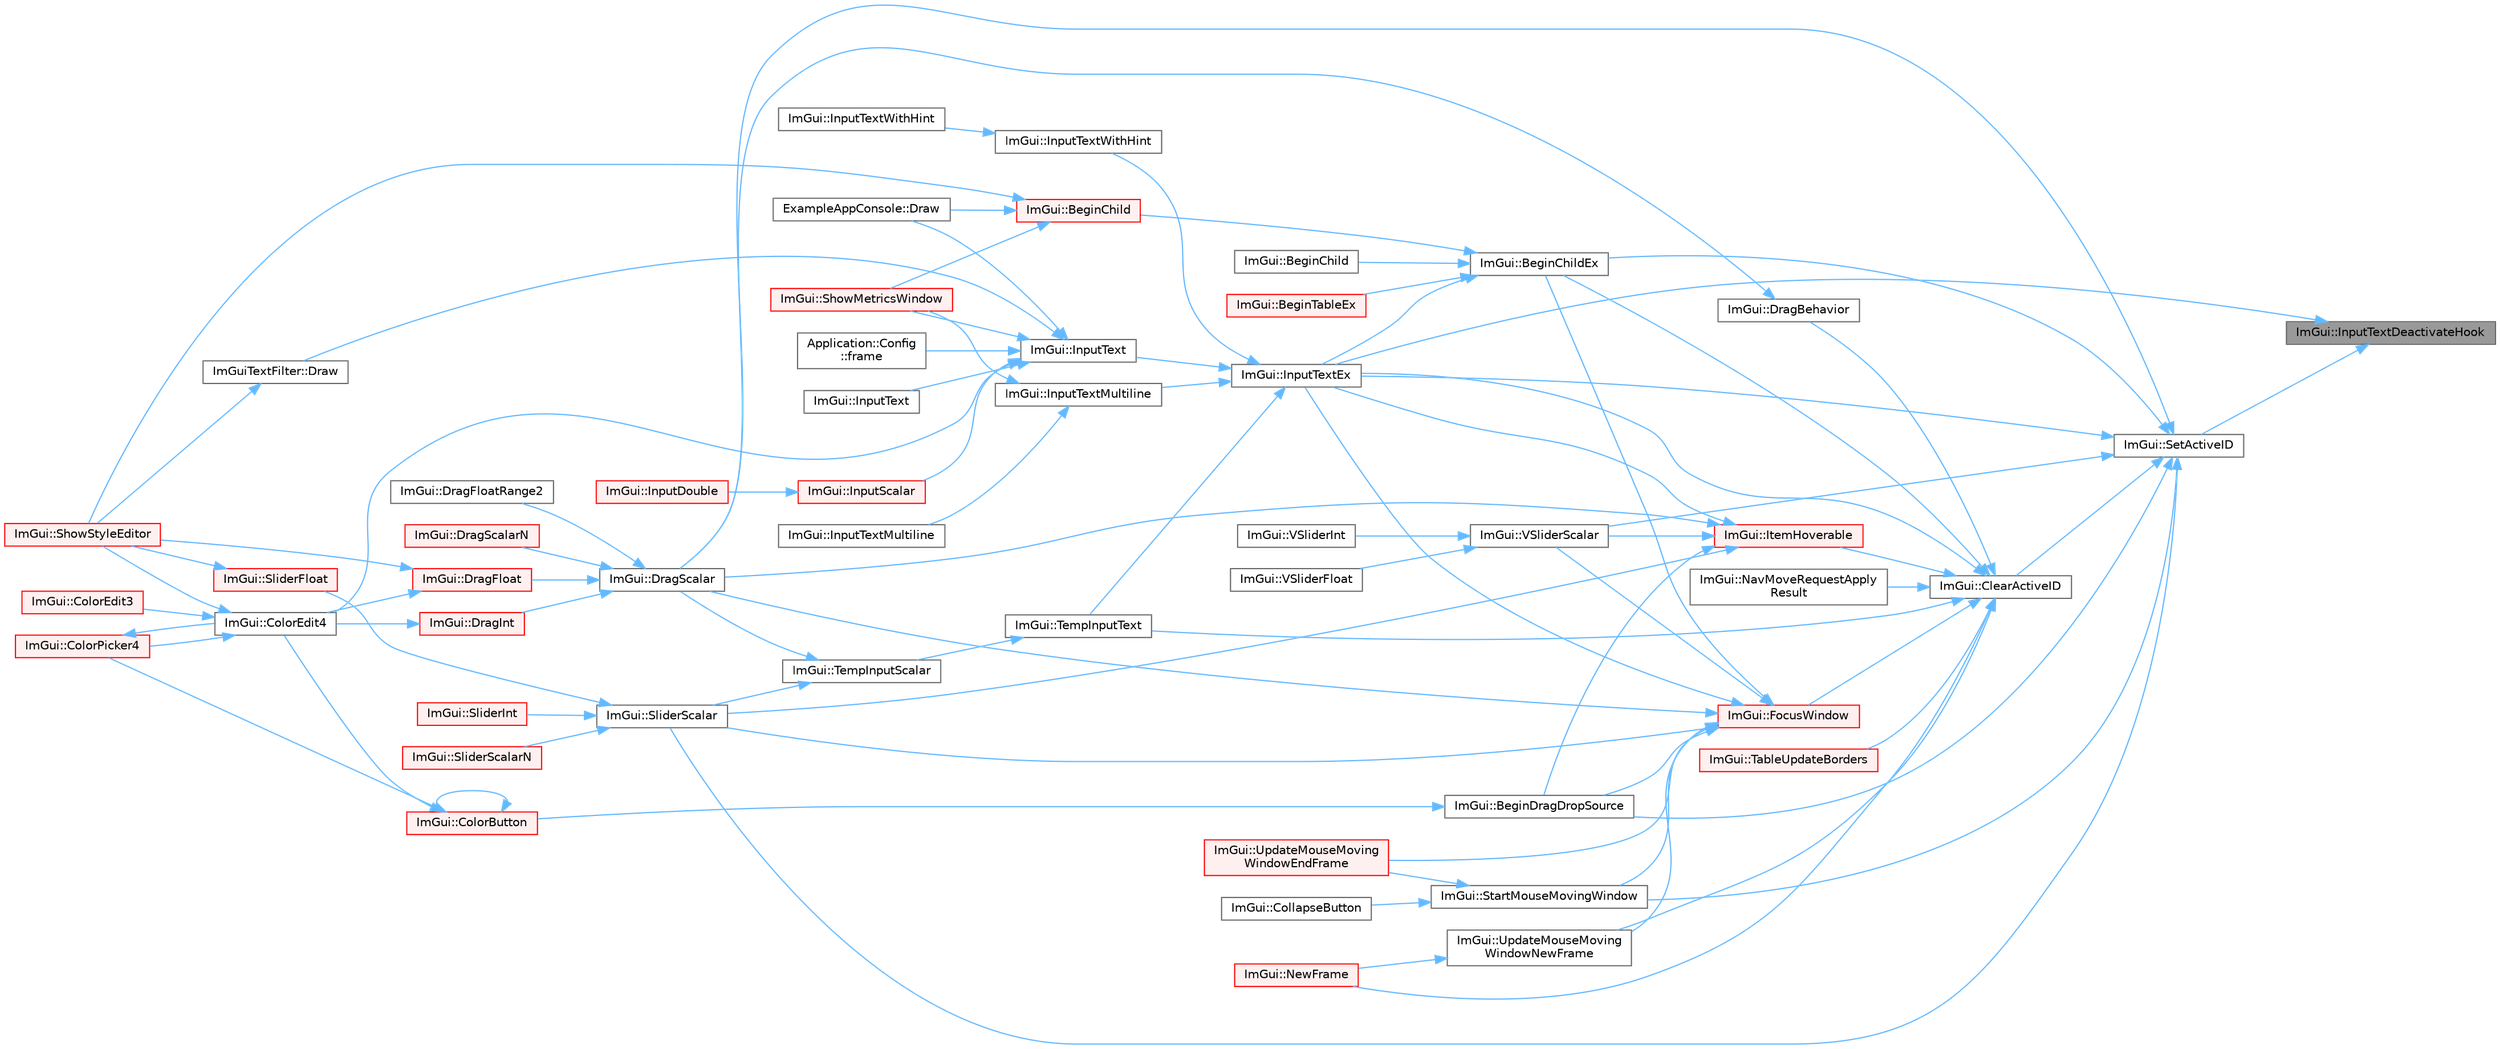 digraph "ImGui::InputTextDeactivateHook"
{
 // LATEX_PDF_SIZE
  bgcolor="transparent";
  edge [fontname=Helvetica,fontsize=10,labelfontname=Helvetica,labelfontsize=10];
  node [fontname=Helvetica,fontsize=10,shape=box,height=0.2,width=0.4];
  rankdir="RL";
  Node1 [id="Node000001",label="ImGui::InputTextDeactivateHook",height=0.2,width=0.4,color="gray40", fillcolor="grey60", style="filled", fontcolor="black",tooltip=" "];
  Node1 -> Node2 [id="edge1_Node000001_Node000002",dir="back",color="steelblue1",style="solid",tooltip=" "];
  Node2 [id="Node000002",label="ImGui::InputTextEx",height=0.2,width=0.4,color="grey40", fillcolor="white", style="filled",URL="$namespace_im_gui.html#af89af17ecc11653f25fea1e50e195de6",tooltip=" "];
  Node2 -> Node3 [id="edge2_Node000002_Node000003",dir="back",color="steelblue1",style="solid",tooltip=" "];
  Node3 [id="Node000003",label="ImGui::InputText",height=0.2,width=0.4,color="grey40", fillcolor="white", style="filled",URL="$namespace_im_gui.html#aa72b5760a3a206729723a587ac7c8519",tooltip=" "];
  Node3 -> Node4 [id="edge3_Node000003_Node000004",dir="back",color="steelblue1",style="solid",tooltip=" "];
  Node4 [id="Node000004",label="ImGui::ColorEdit4",height=0.2,width=0.4,color="grey40", fillcolor="white", style="filled",URL="$namespace_im_gui.html#ac3f45e2aa0b1d591cc8a2cdf8b566a45",tooltip=" "];
  Node4 -> Node5 [id="edge4_Node000004_Node000005",dir="back",color="steelblue1",style="solid",tooltip=" "];
  Node5 [id="Node000005",label="ImGui::ColorEdit3",height=0.2,width=0.4,color="red", fillcolor="#FFF0F0", style="filled",URL="$namespace_im_gui.html#a5afe76ba1c91f07363e40396e7df656e",tooltip=" "];
  Node4 -> Node7 [id="edge5_Node000004_Node000007",dir="back",color="steelblue1",style="solid",tooltip=" "];
  Node7 [id="Node000007",label="ImGui::ColorPicker4",height=0.2,width=0.4,color="red", fillcolor="#FFF0F0", style="filled",URL="$namespace_im_gui.html#a3d5aae9e0a14aa051d5a799abbe97b32",tooltip=" "];
  Node7 -> Node4 [id="edge6_Node000007_Node000004",dir="back",color="steelblue1",style="solid",tooltip=" "];
  Node4 -> Node10 [id="edge7_Node000004_Node000010",dir="back",color="steelblue1",style="solid",tooltip=" "];
  Node10 [id="Node000010",label="ImGui::ShowStyleEditor",height=0.2,width=0.4,color="red", fillcolor="#FFF0F0", style="filled",URL="$namespace_im_gui.html#ab2eb3dec78d054fe3feab1c091ec5de5",tooltip=" "];
  Node3 -> Node12 [id="edge8_Node000003_Node000012",dir="back",color="steelblue1",style="solid",tooltip=" "];
  Node12 [id="Node000012",label="ExampleAppConsole::Draw",height=0.2,width=0.4,color="grey40", fillcolor="white", style="filled",URL="$struct_example_app_console.html#a0518a09c7e8648dd52c7c06df19ac17a",tooltip=" "];
  Node3 -> Node13 [id="edge9_Node000003_Node000013",dir="back",color="steelblue1",style="solid",tooltip=" "];
  Node13 [id="Node000013",label="ImGuiTextFilter::Draw",height=0.2,width=0.4,color="grey40", fillcolor="white", style="filled",URL="$struct_im_gui_text_filter.html#ab93ad5985019ff9d3781606551fc26cc",tooltip=" "];
  Node13 -> Node10 [id="edge10_Node000013_Node000010",dir="back",color="steelblue1",style="solid",tooltip=" "];
  Node3 -> Node14 [id="edge11_Node000003_Node000014",dir="back",color="steelblue1",style="solid",tooltip=" "];
  Node14 [id="Node000014",label="Application::Config\l::frame",height=0.2,width=0.4,color="grey40", fillcolor="white", style="filled",URL="$class_application_1_1_config.html#a291cc3a874949e121dcf83a3f90681bc",tooltip=" "];
  Node3 -> Node15 [id="edge12_Node000003_Node000015",dir="back",color="steelblue1",style="solid",tooltip=" "];
  Node15 [id="Node000015",label="ImGui::InputScalar",height=0.2,width=0.4,color="red", fillcolor="#FFF0F0", style="filled",URL="$namespace_im_gui.html#afdb54540b7480872fbb746f64344b374",tooltip=" "];
  Node15 -> Node16 [id="edge13_Node000015_Node000016",dir="back",color="steelblue1",style="solid",tooltip=" "];
  Node16 [id="Node000016",label="ImGui::InputDouble",height=0.2,width=0.4,color="red", fillcolor="#FFF0F0", style="filled",URL="$namespace_im_gui.html#ad941c3cfa561ca35b674fd5802bcf870",tooltip=" "];
  Node3 -> Node27 [id="edge14_Node000003_Node000027",dir="back",color="steelblue1",style="solid",tooltip=" "];
  Node27 [id="Node000027",label="ImGui::InputText",height=0.2,width=0.4,color="grey40", fillcolor="white", style="filled",URL="$namespace_im_gui.html#a27fe05fc98111a29564a22400096b91f",tooltip=" "];
  Node3 -> Node28 [id="edge15_Node000003_Node000028",dir="back",color="steelblue1",style="solid",tooltip=" "];
  Node28 [id="Node000028",label="ImGui::ShowMetricsWindow",height=0.2,width=0.4,color="red", fillcolor="#FFF0F0", style="filled",URL="$namespace_im_gui.html#afe7a28c6eb52fff3cc27d5a698fea4ff",tooltip=" "];
  Node2 -> Node29 [id="edge16_Node000002_Node000029",dir="back",color="steelblue1",style="solid",tooltip=" "];
  Node29 [id="Node000029",label="ImGui::InputTextMultiline",height=0.2,width=0.4,color="grey40", fillcolor="white", style="filled",URL="$namespace_im_gui.html#a0470693929ed9930cbf5b737577c2414",tooltip=" "];
  Node29 -> Node30 [id="edge17_Node000029_Node000030",dir="back",color="steelblue1",style="solid",tooltip=" "];
  Node30 [id="Node000030",label="ImGui::InputTextMultiline",height=0.2,width=0.4,color="grey40", fillcolor="white", style="filled",URL="$namespace_im_gui.html#af8c6be5f8ecd879edf7fee6769976329",tooltip=" "];
  Node29 -> Node28 [id="edge18_Node000029_Node000028",dir="back",color="steelblue1",style="solid",tooltip=" "];
  Node2 -> Node31 [id="edge19_Node000002_Node000031",dir="back",color="steelblue1",style="solid",tooltip=" "];
  Node31 [id="Node000031",label="ImGui::InputTextWithHint",height=0.2,width=0.4,color="grey40", fillcolor="white", style="filled",URL="$namespace_im_gui.html#aee5a5127f494966ad16e578714e8fac2",tooltip=" "];
  Node31 -> Node32 [id="edge20_Node000031_Node000032",dir="back",color="steelblue1",style="solid",tooltip=" "];
  Node32 [id="Node000032",label="ImGui::InputTextWithHint",height=0.2,width=0.4,color="grey40", fillcolor="white", style="filled",URL="$namespace_im_gui.html#ad95e19f8707e06a0ae8b06374bbe9ec1",tooltip=" "];
  Node2 -> Node33 [id="edge21_Node000002_Node000033",dir="back",color="steelblue1",style="solid",tooltip=" "];
  Node33 [id="Node000033",label="ImGui::TempInputText",height=0.2,width=0.4,color="grey40", fillcolor="white", style="filled",URL="$namespace_im_gui.html#ae85def71d2fcf5409035b583b315964e",tooltip=" "];
  Node33 -> Node34 [id="edge22_Node000033_Node000034",dir="back",color="steelblue1",style="solid",tooltip=" "];
  Node34 [id="Node000034",label="ImGui::TempInputScalar",height=0.2,width=0.4,color="grey40", fillcolor="white", style="filled",URL="$namespace_im_gui.html#a392fed3e7db2a75abf217bf84c6abce9",tooltip=" "];
  Node34 -> Node35 [id="edge23_Node000034_Node000035",dir="back",color="steelblue1",style="solid",tooltip=" "];
  Node35 [id="Node000035",label="ImGui::DragScalar",height=0.2,width=0.4,color="grey40", fillcolor="white", style="filled",URL="$namespace_im_gui.html#a17d8926e8f44a6d00575b12081c51fe0",tooltip=" "];
  Node35 -> Node36 [id="edge24_Node000035_Node000036",dir="back",color="steelblue1",style="solid",tooltip=" "];
  Node36 [id="Node000036",label="ImGui::DragFloat",height=0.2,width=0.4,color="red", fillcolor="#FFF0F0", style="filled",URL="$namespace_im_gui.html#aab1b20e7bf98aa7bbdb26f8cd3ad91e6",tooltip=" "];
  Node36 -> Node4 [id="edge25_Node000036_Node000004",dir="back",color="steelblue1",style="solid",tooltip=" "];
  Node36 -> Node10 [id="edge26_Node000036_Node000010",dir="back",color="steelblue1",style="solid",tooltip=" "];
  Node35 -> Node39 [id="edge27_Node000035_Node000039",dir="back",color="steelblue1",style="solid",tooltip=" "];
  Node39 [id="Node000039",label="ImGui::DragFloatRange2",height=0.2,width=0.4,color="grey40", fillcolor="white", style="filled",URL="$namespace_im_gui.html#aa6bfd93ead5c47e84b66185da88b8e8c",tooltip=" "];
  Node35 -> Node40 [id="edge28_Node000035_Node000040",dir="back",color="steelblue1",style="solid",tooltip=" "];
  Node40 [id="Node000040",label="ImGui::DragInt",height=0.2,width=0.4,color="red", fillcolor="#FFF0F0", style="filled",URL="$namespace_im_gui.html#a3714db739ae51fc75601d7fad234a58b",tooltip=" "];
  Node40 -> Node4 [id="edge29_Node000040_Node000004",dir="back",color="steelblue1",style="solid",tooltip=" "];
  Node35 -> Node42 [id="edge30_Node000035_Node000042",dir="back",color="steelblue1",style="solid",tooltip=" "];
  Node42 [id="Node000042",label="ImGui::DragScalarN",height=0.2,width=0.4,color="red", fillcolor="#FFF0F0", style="filled",URL="$namespace_im_gui.html#a1265d2b30ced1fca909e26c8f718fcbd",tooltip=" "];
  Node34 -> Node49 [id="edge31_Node000034_Node000049",dir="back",color="steelblue1",style="solid",tooltip=" "];
  Node49 [id="Node000049",label="ImGui::SliderScalar",height=0.2,width=0.4,color="grey40", fillcolor="white", style="filled",URL="$namespace_im_gui.html#afdd7faa9a69f75b8d674cdc207441bea",tooltip=" "];
  Node49 -> Node50 [id="edge32_Node000049_Node000050",dir="back",color="steelblue1",style="solid",tooltip=" "];
  Node50 [id="Node000050",label="ImGui::SliderFloat",height=0.2,width=0.4,color="red", fillcolor="#FFF0F0", style="filled",URL="$namespace_im_gui.html#a864f761801792a0cc5ce3408f3392cfc",tooltip=" "];
  Node50 -> Node10 [id="edge33_Node000050_Node000010",dir="back",color="steelblue1",style="solid",tooltip=" "];
  Node49 -> Node52 [id="edge34_Node000049_Node000052",dir="back",color="steelblue1",style="solid",tooltip=" "];
  Node52 [id="Node000052",label="ImGui::SliderInt",height=0.2,width=0.4,color="red", fillcolor="#FFF0F0", style="filled",URL="$namespace_im_gui.html#a580128c9b35d1a9fc5b7a057f6f5464a",tooltip=" "];
  Node49 -> Node54 [id="edge35_Node000049_Node000054",dir="back",color="steelblue1",style="solid",tooltip=" "];
  Node54 [id="Node000054",label="ImGui::SliderScalarN",height=0.2,width=0.4,color="red", fillcolor="#FFF0F0", style="filled",URL="$namespace_im_gui.html#a64031a4ad000695c1e1d3f42792f4bb4",tooltip=" "];
  Node1 -> Node61 [id="edge36_Node000001_Node000061",dir="back",color="steelblue1",style="solid",tooltip=" "];
  Node61 [id="Node000061",label="ImGui::SetActiveID",height=0.2,width=0.4,color="grey40", fillcolor="white", style="filled",URL="$namespace_im_gui.html#a27b8ace13a8c421ee8405f0cbebe4ead",tooltip=" "];
  Node61 -> Node62 [id="edge37_Node000061_Node000062",dir="back",color="steelblue1",style="solid",tooltip=" "];
  Node62 [id="Node000062",label="ImGui::BeginChildEx",height=0.2,width=0.4,color="grey40", fillcolor="white", style="filled",URL="$namespace_im_gui.html#ac36ecce0443f0b45a48484d85f653ae2",tooltip=" "];
  Node62 -> Node63 [id="edge38_Node000062_Node000063",dir="back",color="steelblue1",style="solid",tooltip=" "];
  Node63 [id="Node000063",label="ImGui::BeginChild",height=0.2,width=0.4,color="red", fillcolor="#FFF0F0", style="filled",URL="$namespace_im_gui.html#aebac8b07ee9ea0e452c98813a3e907c3",tooltip=" "];
  Node63 -> Node12 [id="edge39_Node000063_Node000012",dir="back",color="steelblue1",style="solid",tooltip=" "];
  Node63 -> Node28 [id="edge40_Node000063_Node000028",dir="back",color="steelblue1",style="solid",tooltip=" "];
  Node63 -> Node10 [id="edge41_Node000063_Node000010",dir="back",color="steelblue1",style="solid",tooltip=" "];
  Node62 -> Node70 [id="edge42_Node000062_Node000070",dir="back",color="steelblue1",style="solid",tooltip=" "];
  Node70 [id="Node000070",label="ImGui::BeginChild",height=0.2,width=0.4,color="grey40", fillcolor="white", style="filled",URL="$namespace_im_gui.html#a3824e63145d50dd477deec2c7edf5c5a",tooltip=" "];
  Node62 -> Node71 [id="edge43_Node000062_Node000071",dir="back",color="steelblue1",style="solid",tooltip=" "];
  Node71 [id="Node000071",label="ImGui::BeginTableEx",height=0.2,width=0.4,color="red", fillcolor="#FFF0F0", style="filled",URL="$namespace_im_gui.html#a28046a30716afeb7738a82a5b19044ca",tooltip=" "];
  Node62 -> Node2 [id="edge44_Node000062_Node000002",dir="back",color="steelblue1",style="solid",tooltip=" "];
  Node61 -> Node75 [id="edge45_Node000061_Node000075",dir="back",color="steelblue1",style="solid",tooltip=" "];
  Node75 [id="Node000075",label="ImGui::BeginDragDropSource",height=0.2,width=0.4,color="grey40", fillcolor="white", style="filled",URL="$namespace_im_gui.html#ac2609b0f034d3bcd8d70d26df8694eaa",tooltip=" "];
  Node75 -> Node76 [id="edge46_Node000075_Node000076",dir="back",color="steelblue1",style="solid",tooltip=" "];
  Node76 [id="Node000076",label="ImGui::ColorButton",height=0.2,width=0.4,color="red", fillcolor="#FFF0F0", style="filled",URL="$namespace_im_gui.html#ae2d7c8f37726810753d71d480f0af7f0",tooltip=" "];
  Node76 -> Node76 [id="edge47_Node000076_Node000076",dir="back",color="steelblue1",style="solid",tooltip=" "];
  Node76 -> Node4 [id="edge48_Node000076_Node000004",dir="back",color="steelblue1",style="solid",tooltip=" "];
  Node76 -> Node7 [id="edge49_Node000076_Node000007",dir="back",color="steelblue1",style="solid",tooltip=" "];
  Node61 -> Node78 [id="edge50_Node000061_Node000078",dir="back",color="steelblue1",style="solid",tooltip=" "];
  Node78 [id="Node000078",label="ImGui::ClearActiveID",height=0.2,width=0.4,color="grey40", fillcolor="white", style="filled",URL="$namespace_im_gui.html#a17ff60ad1e2669130ac38a04d16eb354",tooltip=" "];
  Node78 -> Node62 [id="edge51_Node000078_Node000062",dir="back",color="steelblue1",style="solid",tooltip=" "];
  Node78 -> Node79 [id="edge52_Node000078_Node000079",dir="back",color="steelblue1",style="solid",tooltip=" "];
  Node79 [id="Node000079",label="ImGui::DragBehavior",height=0.2,width=0.4,color="grey40", fillcolor="white", style="filled",URL="$namespace_im_gui.html#a03fd8ebf820fd67eccfa0ee037df2d0c",tooltip=" "];
  Node79 -> Node35 [id="edge53_Node000079_Node000035",dir="back",color="steelblue1",style="solid",tooltip=" "];
  Node78 -> Node80 [id="edge54_Node000078_Node000080",dir="back",color="steelblue1",style="solid",tooltip=" "];
  Node80 [id="Node000080",label="ImGui::FocusWindow",height=0.2,width=0.4,color="red", fillcolor="#FFF0F0", style="filled",URL="$namespace_im_gui.html#a27aa6f2f3aa11778c6d023b1b223f262",tooltip=" "];
  Node80 -> Node62 [id="edge55_Node000080_Node000062",dir="back",color="steelblue1",style="solid",tooltip=" "];
  Node80 -> Node75 [id="edge56_Node000080_Node000075",dir="back",color="steelblue1",style="solid",tooltip=" "];
  Node80 -> Node35 [id="edge57_Node000080_Node000035",dir="back",color="steelblue1",style="solid",tooltip=" "];
  Node80 -> Node2 [id="edge58_Node000080_Node000002",dir="back",color="steelblue1",style="solid",tooltip=" "];
  Node80 -> Node49 [id="edge59_Node000080_Node000049",dir="back",color="steelblue1",style="solid",tooltip=" "];
  Node80 -> Node163 [id="edge60_Node000080_Node000163",dir="back",color="steelblue1",style="solid",tooltip=" "];
  Node163 [id="Node000163",label="ImGui::StartMouseMovingWindow",height=0.2,width=0.4,color="grey40", fillcolor="white", style="filled",URL="$namespace_im_gui.html#afd03199380411a711c74893434d91258",tooltip=" "];
  Node163 -> Node164 [id="edge61_Node000163_Node000164",dir="back",color="steelblue1",style="solid",tooltip=" "];
  Node164 [id="Node000164",label="ImGui::CollapseButton",height=0.2,width=0.4,color="grey40", fillcolor="white", style="filled",URL="$namespace_im_gui.html#acd027458d7a062d3d3073339454624e3",tooltip=" "];
  Node163 -> Node151 [id="edge62_Node000163_Node000151",dir="back",color="steelblue1",style="solid",tooltip=" "];
  Node151 [id="Node000151",label="ImGui::UpdateMouseMoving\lWindowEndFrame",height=0.2,width=0.4,color="red", fillcolor="#FFF0F0", style="filled",URL="$namespace_im_gui.html#a6f56217f28aff3a7cea846e6f44eebff",tooltip=" "];
  Node80 -> Node151 [id="edge63_Node000080_Node000151",dir="back",color="steelblue1",style="solid",tooltip=" "];
  Node80 -> Node165 [id="edge64_Node000080_Node000165",dir="back",color="steelblue1",style="solid",tooltip=" "];
  Node165 [id="Node000165",label="ImGui::UpdateMouseMoving\lWindowNewFrame",height=0.2,width=0.4,color="grey40", fillcolor="white", style="filled",URL="$namespace_im_gui.html#a3c60e468d73a0ccd52628f0c82b42fe8",tooltip=" "];
  Node165 -> Node138 [id="edge65_Node000165_Node000138",dir="back",color="steelblue1",style="solid",tooltip=" "];
  Node138 [id="Node000138",label="ImGui::NewFrame",height=0.2,width=0.4,color="red", fillcolor="#FFF0F0", style="filled",URL="$namespace_im_gui.html#ab3f1fc018f903b7ad79fd10663375774",tooltip=" "];
  Node80 -> Node166 [id="edge66_Node000080_Node000166",dir="back",color="steelblue1",style="solid",tooltip=" "];
  Node166 [id="Node000166",label="ImGui::VSliderScalar",height=0.2,width=0.4,color="grey40", fillcolor="white", style="filled",URL="$namespace_im_gui.html#a6ad24ca37a530d43f9d1c727d94e4829",tooltip=" "];
  Node166 -> Node167 [id="edge67_Node000166_Node000167",dir="back",color="steelblue1",style="solid",tooltip=" "];
  Node167 [id="Node000167",label="ImGui::VSliderFloat",height=0.2,width=0.4,color="grey40", fillcolor="white", style="filled",URL="$namespace_im_gui.html#a990332e589b828093786bbc007b9bfda",tooltip=" "];
  Node166 -> Node168 [id="edge68_Node000166_Node000168",dir="back",color="steelblue1",style="solid",tooltip=" "];
  Node168 [id="Node000168",label="ImGui::VSliderInt",height=0.2,width=0.4,color="grey40", fillcolor="white", style="filled",URL="$namespace_im_gui.html#a3cf7cf500353bf13250e29d788bd3fff",tooltip=" "];
  Node78 -> Node2 [id="edge69_Node000078_Node000002",dir="back",color="steelblue1",style="solid",tooltip=" "];
  Node78 -> Node169 [id="edge70_Node000078_Node000169",dir="back",color="steelblue1",style="solid",tooltip=" "];
  Node169 [id="Node000169",label="ImGui::ItemHoverable",height=0.2,width=0.4,color="red", fillcolor="#FFF0F0", style="filled",URL="$namespace_im_gui.html#a1d7304e335dbe35c4d97b67854111ed2",tooltip=" "];
  Node169 -> Node75 [id="edge71_Node000169_Node000075",dir="back",color="steelblue1",style="solid",tooltip=" "];
  Node169 -> Node35 [id="edge72_Node000169_Node000035",dir="back",color="steelblue1",style="solid",tooltip=" "];
  Node169 -> Node2 [id="edge73_Node000169_Node000002",dir="back",color="steelblue1",style="solid",tooltip=" "];
  Node169 -> Node49 [id="edge74_Node000169_Node000049",dir="back",color="steelblue1",style="solid",tooltip=" "];
  Node169 -> Node166 [id="edge75_Node000169_Node000166",dir="back",color="steelblue1",style="solid",tooltip=" "];
  Node78 -> Node170 [id="edge76_Node000078_Node000170",dir="back",color="steelblue1",style="solid",tooltip=" "];
  Node170 [id="Node000170",label="ImGui::NavMoveRequestApply\lResult",height=0.2,width=0.4,color="grey40", fillcolor="white", style="filled",URL="$namespace_im_gui.html#a87c0b18dc173341304a700b096681c51",tooltip=" "];
  Node78 -> Node138 [id="edge77_Node000078_Node000138",dir="back",color="steelblue1",style="solid",tooltip=" "];
  Node78 -> Node171 [id="edge78_Node000078_Node000171",dir="back",color="steelblue1",style="solid",tooltip=" "];
  Node171 [id="Node000171",label="ImGui::TableUpdateBorders",height=0.2,width=0.4,color="red", fillcolor="#FFF0F0", style="filled",URL="$namespace_im_gui.html#a339483446800bd4c7d2e4f5683e21de0",tooltip=" "];
  Node78 -> Node33 [id="edge79_Node000078_Node000033",dir="back",color="steelblue1",style="solid",tooltip=" "];
  Node78 -> Node165 [id="edge80_Node000078_Node000165",dir="back",color="steelblue1",style="solid",tooltip=" "];
  Node61 -> Node35 [id="edge81_Node000061_Node000035",dir="back",color="steelblue1",style="solid",tooltip=" "];
  Node61 -> Node2 [id="edge82_Node000061_Node000002",dir="back",color="steelblue1",style="solid",tooltip=" "];
  Node61 -> Node49 [id="edge83_Node000061_Node000049",dir="back",color="steelblue1",style="solid",tooltip=" "];
  Node61 -> Node163 [id="edge84_Node000061_Node000163",dir="back",color="steelblue1",style="solid",tooltip=" "];
  Node61 -> Node166 [id="edge85_Node000061_Node000166",dir="back",color="steelblue1",style="solid",tooltip=" "];
}
